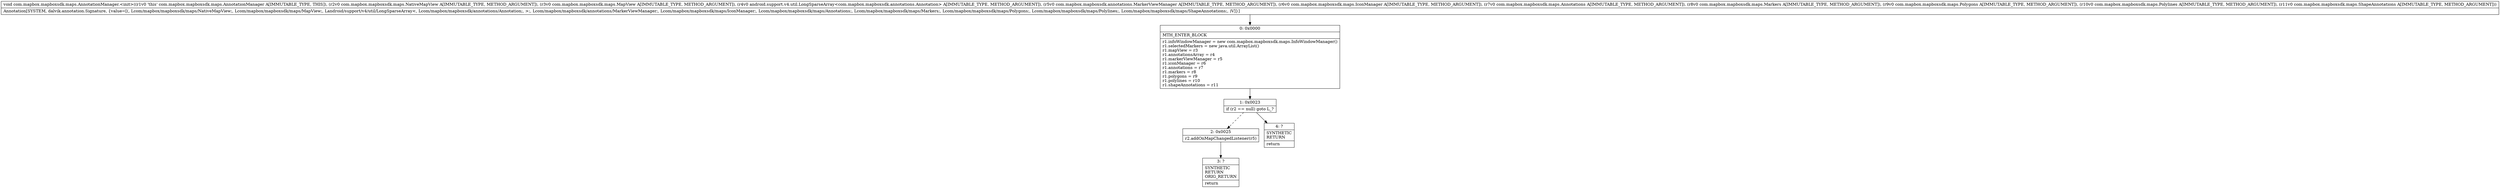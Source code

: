 digraph "CFG forcom.mapbox.mapboxsdk.maps.AnnotationManager.\<init\>(Lcom\/mapbox\/mapboxsdk\/maps\/NativeMapView;Lcom\/mapbox\/mapboxsdk\/maps\/MapView;Landroid\/support\/v4\/util\/LongSparseArray;Lcom\/mapbox\/mapboxsdk\/annotations\/MarkerViewManager;Lcom\/mapbox\/mapboxsdk\/maps\/IconManager;Lcom\/mapbox\/mapboxsdk\/maps\/Annotations;Lcom\/mapbox\/mapboxsdk\/maps\/Markers;Lcom\/mapbox\/mapboxsdk\/maps\/Polygons;Lcom\/mapbox\/mapboxsdk\/maps\/Polylines;Lcom\/mapbox\/mapboxsdk\/maps\/ShapeAnnotations;)V" {
Node_0 [shape=record,label="{0\:\ 0x0000|MTH_ENTER_BLOCK\l|r1.infoWindowManager = new com.mapbox.mapboxsdk.maps.InfoWindowManager()\lr1.selectedMarkers = new java.util.ArrayList()\lr1.mapView = r3\lr1.annotationsArray = r4\lr1.markerViewManager = r5\lr1.iconManager = r6\lr1.annotations = r7\lr1.markers = r8\lr1.polygons = r9\lr1.polylines = r10\lr1.shapeAnnotations = r11\l}"];
Node_1 [shape=record,label="{1\:\ 0x0023|if (r2 == null) goto L_?\l}"];
Node_2 [shape=record,label="{2\:\ 0x0025|r2.addOnMapChangedListener(r5)\l}"];
Node_3 [shape=record,label="{3\:\ ?|SYNTHETIC\lRETURN\lORIG_RETURN\l|return\l}"];
Node_4 [shape=record,label="{4\:\ ?|SYNTHETIC\lRETURN\l|return\l}"];
MethodNode[shape=record,label="{void com.mapbox.mapboxsdk.maps.AnnotationManager.\<init\>((r1v0 'this' com.mapbox.mapboxsdk.maps.AnnotationManager A[IMMUTABLE_TYPE, THIS]), (r2v0 com.mapbox.mapboxsdk.maps.NativeMapView A[IMMUTABLE_TYPE, METHOD_ARGUMENT]), (r3v0 com.mapbox.mapboxsdk.maps.MapView A[IMMUTABLE_TYPE, METHOD_ARGUMENT]), (r4v0 android.support.v4.util.LongSparseArray\<com.mapbox.mapboxsdk.annotations.Annotation\> A[IMMUTABLE_TYPE, METHOD_ARGUMENT]), (r5v0 com.mapbox.mapboxsdk.annotations.MarkerViewManager A[IMMUTABLE_TYPE, METHOD_ARGUMENT]), (r6v0 com.mapbox.mapboxsdk.maps.IconManager A[IMMUTABLE_TYPE, METHOD_ARGUMENT]), (r7v0 com.mapbox.mapboxsdk.maps.Annotations A[IMMUTABLE_TYPE, METHOD_ARGUMENT]), (r8v0 com.mapbox.mapboxsdk.maps.Markers A[IMMUTABLE_TYPE, METHOD_ARGUMENT]), (r9v0 com.mapbox.mapboxsdk.maps.Polygons A[IMMUTABLE_TYPE, METHOD_ARGUMENT]), (r10v0 com.mapbox.mapboxsdk.maps.Polylines A[IMMUTABLE_TYPE, METHOD_ARGUMENT]), (r11v0 com.mapbox.mapboxsdk.maps.ShapeAnnotations A[IMMUTABLE_TYPE, METHOD_ARGUMENT]))  | Annotation[SYSTEM, dalvik.annotation.Signature, \{value=[(, Lcom\/mapbox\/mapboxsdk\/maps\/NativeMapView;, Lcom\/mapbox\/mapboxsdk\/maps\/MapView;, Landroid\/support\/v4\/util\/LongSparseArray\<, Lcom\/mapbox\/mapboxsdk\/annotations\/Annotation;, \>;, Lcom\/mapbox\/mapboxsdk\/annotations\/MarkerViewManager;, Lcom\/mapbox\/mapboxsdk\/maps\/IconManager;, Lcom\/mapbox\/mapboxsdk\/maps\/Annotations;, Lcom\/mapbox\/mapboxsdk\/maps\/Markers;, Lcom\/mapbox\/mapboxsdk\/maps\/Polygons;, Lcom\/mapbox\/mapboxsdk\/maps\/Polylines;, Lcom\/mapbox\/mapboxsdk\/maps\/ShapeAnnotations;, )V]\}]\l}"];
MethodNode -> Node_0;
Node_0 -> Node_1;
Node_1 -> Node_2[style=dashed];
Node_1 -> Node_4;
Node_2 -> Node_3;
}

